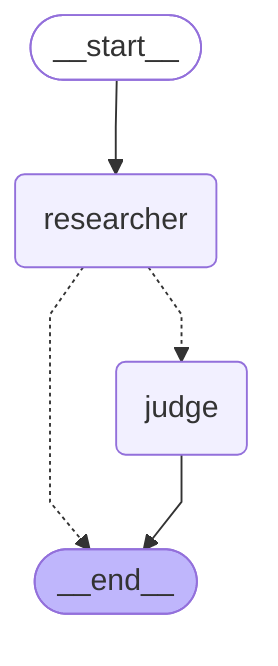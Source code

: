 ---
config:
  flowchart:
    curve: linear
---
graph TD;
	__start__([<p>__start__</p>]):::first
	researcher(researcher)
	judge(judge)
	__end__([<p>__end__</p>]):::last
	__start__ --> researcher;
	researcher -.-> __end__;
	researcher -.-> judge;
	judge --> __end__;
	classDef default fill:#f2f0ff,line-height:1.2
	classDef first fill-opacity:0
	classDef last fill:#bfb6fc